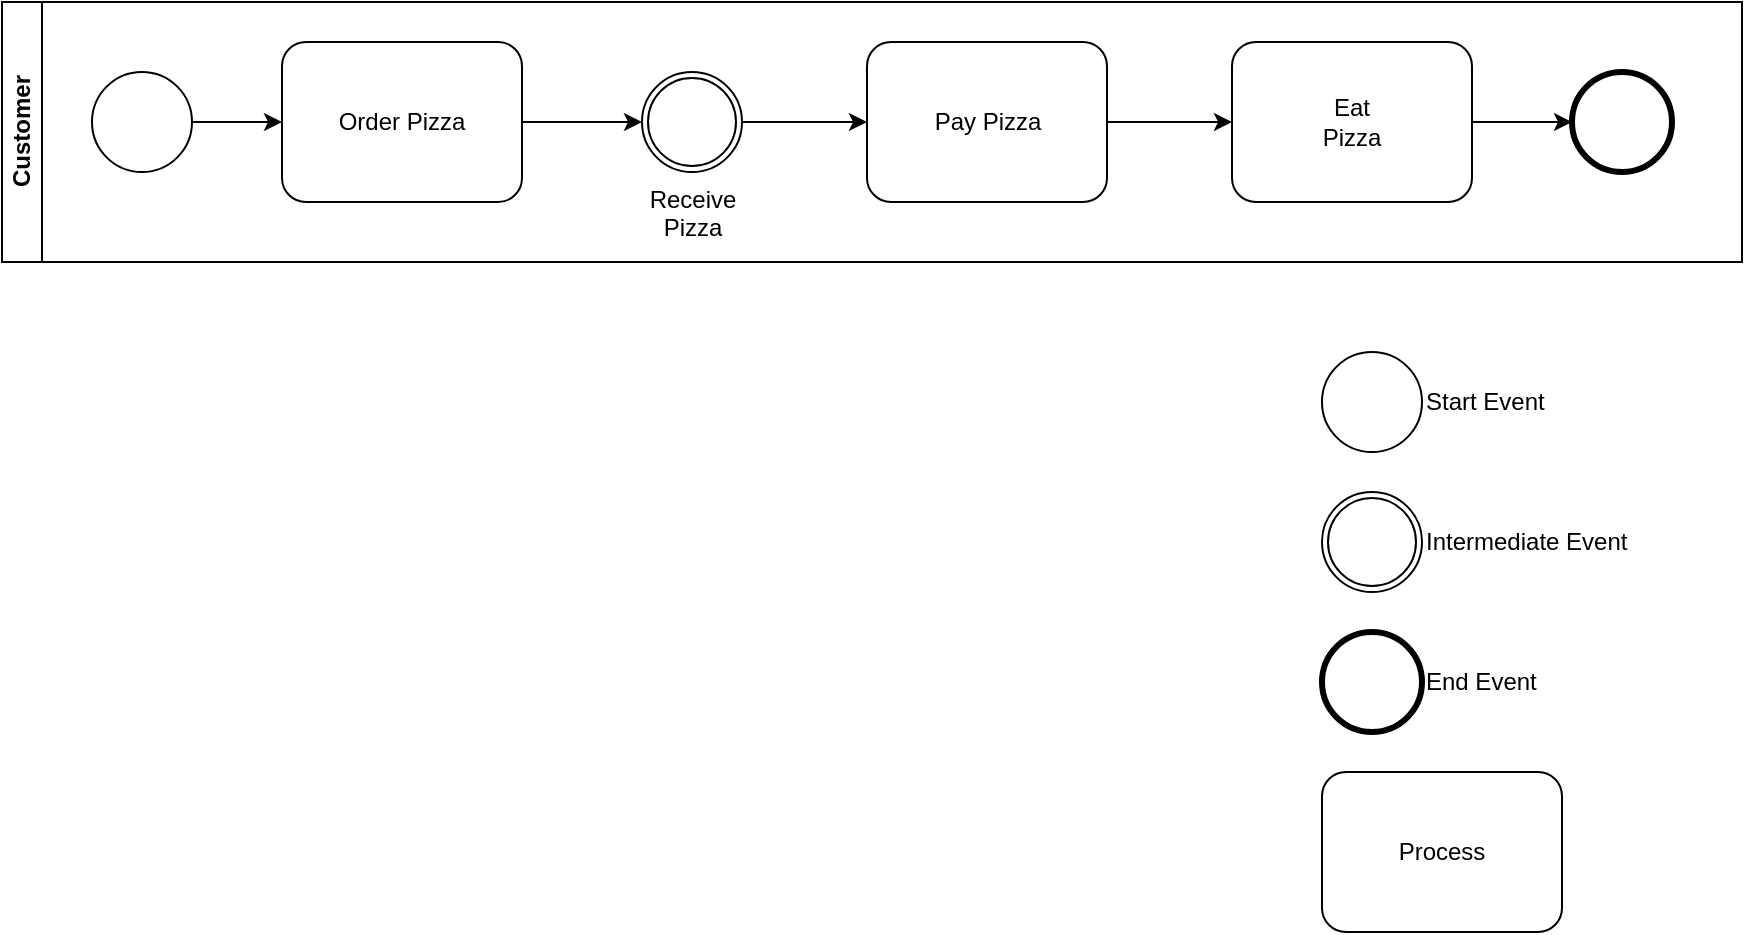 <mxfile version="10.6.0" type="github"><diagram id="xQ8ZtUvDaymU7EXOlzYD" name="BasicSyntax"><mxGraphModel dx="1394" dy="913" grid="1" gridSize="10" guides="1" tooltips="1" connect="1" arrows="1" fold="1" page="1" pageScale="1" pageWidth="850" pageHeight="1100" math="0" shadow="0"><root><mxCell id="0"/><mxCell id="1" parent="0"/><mxCell id="lciNxBYPN00ir4NwU8if-13" value="Start Event" style="shape=mxgraph.bpmn.shape;html=1;verticalLabelPosition=middle;labelBackgroundColor=#ffffff;verticalAlign=middle;align=left;perimeter=ellipsePerimeter;outlineConnect=0;outline=standard;symbol=general;labelPosition=right;" parent="1" vertex="1"><mxGeometry x="690" y="410" width="50" height="50" as="geometry"/></mxCell><mxCell id="lciNxBYPN00ir4NwU8if-14" value="&lt;div&gt;Intermediate Event&lt;/div&gt;" style="shape=mxgraph.bpmn.shape;html=1;verticalLabelPosition=middle;labelBackgroundColor=#ffffff;verticalAlign=middle;align=left;perimeter=ellipsePerimeter;outlineConnect=0;outline=throwing;symbol=general;labelPosition=right;" parent="1" vertex="1"><mxGeometry x="690" y="480" width="50" height="50" as="geometry"/></mxCell><mxCell id="lciNxBYPN00ir4NwU8if-15" value="End Event" style="shape=mxgraph.bpmn.shape;html=1;verticalLabelPosition=middle;labelBackgroundColor=#ffffff;verticalAlign=middle;align=left;perimeter=ellipsePerimeter;outlineConnect=0;outline=end;symbol=general;labelPosition=right;" parent="1" vertex="1"><mxGeometry x="690" y="550" width="50" height="50" as="geometry"/></mxCell><mxCell id="lciNxBYPN00ir4NwU8if-16" value="Process" style="shape=ext;rounded=1;html=1;whiteSpace=wrap;" parent="1" vertex="1"><mxGeometry x="690" y="620" width="120" height="80" as="geometry"/></mxCell><mxCell id="TvgB_l5U_Ius7LtuJBuW-1" value="Customer" style="swimlane;html=1;horizontal=0;startSize=20;fontSize=12;" vertex="1" parent="1"><mxGeometry x="30" y="235" width="870" height="130" as="geometry"/></mxCell><mxCell id="lciNxBYPN00ir4NwU8if-2" value="" style="shape=mxgraph.bpmn.shape;html=1;verticalLabelPosition=bottom;labelBackgroundColor=#ffffff;verticalAlign=top;align=center;perimeter=ellipsePerimeter;outlineConnect=0;outline=standard;symbol=general;" parent="TvgB_l5U_Ius7LtuJBuW-1" vertex="1"><mxGeometry x="45" y="35" width="50" height="50" as="geometry"/></mxCell><mxCell id="lciNxBYPN00ir4NwU8if-6" value="" style="shape=mxgraph.bpmn.shape;html=1;verticalLabelPosition=bottom;labelBackgroundColor=#ffffff;verticalAlign=top;align=center;perimeter=ellipsePerimeter;outlineConnect=0;outline=end;symbol=general;" parent="TvgB_l5U_Ius7LtuJBuW-1" vertex="1"><mxGeometry x="785" y="35" width="50" height="50" as="geometry"/></mxCell><mxCell id="lciNxBYPN00ir4NwU8if-11" value="&lt;div&gt;Receive&lt;/div&gt;&lt;div&gt;Pizza&lt;br&gt;&lt;/div&gt;" style="shape=mxgraph.bpmn.shape;html=1;verticalLabelPosition=bottom;labelBackgroundColor=#ffffff;verticalAlign=top;align=center;perimeter=ellipsePerimeter;outlineConnect=0;outline=throwing;symbol=general;" parent="TvgB_l5U_Ius7LtuJBuW-1" vertex="1"><mxGeometry x="320" y="35" width="50" height="50" as="geometry"/></mxCell><mxCell id="lciNxBYPN00ir4NwU8if-4" value="Pay Pizza" style="shape=ext;rounded=1;html=1;whiteSpace=wrap;" parent="TvgB_l5U_Ius7LtuJBuW-1" vertex="1"><mxGeometry x="432.5" y="20" width="120" height="80" as="geometry"/></mxCell><mxCell id="lciNxBYPN00ir4NwU8if-8" value="" style="edgeStyle=orthogonalEdgeStyle;rounded=0;orthogonalLoop=1;jettySize=auto;html=1;" parent="TvgB_l5U_Ius7LtuJBuW-1" source="lciNxBYPN00ir4NwU8if-11" target="lciNxBYPN00ir4NwU8if-4" edge="1"><mxGeometry relative="1" as="geometry"/></mxCell><mxCell id="lciNxBYPN00ir4NwU8if-5" value="&lt;div&gt;Eat&lt;/div&gt;&lt;div&gt;Pizza&lt;br&gt;&lt;/div&gt;" style="shape=ext;rounded=1;html=1;whiteSpace=wrap;" parent="TvgB_l5U_Ius7LtuJBuW-1" vertex="1"><mxGeometry x="615" y="20" width="120" height="80" as="geometry"/></mxCell><mxCell id="lciNxBYPN00ir4NwU8if-10" value="" style="edgeStyle=orthogonalEdgeStyle;rounded=0;orthogonalLoop=1;jettySize=auto;html=1;" parent="TvgB_l5U_Ius7LtuJBuW-1" source="lciNxBYPN00ir4NwU8if-5" target="lciNxBYPN00ir4NwU8if-6" edge="1"><mxGeometry relative="1" as="geometry"/></mxCell><mxCell id="lciNxBYPN00ir4NwU8if-9" value="" style="edgeStyle=orthogonalEdgeStyle;rounded=0;orthogonalLoop=1;jettySize=auto;html=1;" parent="TvgB_l5U_Ius7LtuJBuW-1" source="lciNxBYPN00ir4NwU8if-4" target="lciNxBYPN00ir4NwU8if-5" edge="1"><mxGeometry relative="1" as="geometry"/></mxCell><mxCell id="lciNxBYPN00ir4NwU8if-3" value="Order Pizza" style="shape=ext;rounded=1;html=1;whiteSpace=wrap;" parent="TvgB_l5U_Ius7LtuJBuW-1" vertex="1"><mxGeometry x="140" y="20" width="120" height="80" as="geometry"/></mxCell><mxCell id="lciNxBYPN00ir4NwU8if-7" value="" style="edgeStyle=orthogonalEdgeStyle;rounded=0;orthogonalLoop=1;jettySize=auto;html=1;" parent="TvgB_l5U_Ius7LtuJBuW-1" source="lciNxBYPN00ir4NwU8if-2" target="lciNxBYPN00ir4NwU8if-3" edge="1"><mxGeometry relative="1" as="geometry"/></mxCell><mxCell id="lciNxBYPN00ir4NwU8if-12" value="" style="edgeStyle=orthogonalEdgeStyle;rounded=0;orthogonalLoop=1;jettySize=auto;html=1;" parent="TvgB_l5U_Ius7LtuJBuW-1" source="lciNxBYPN00ir4NwU8if-3" target="lciNxBYPN00ir4NwU8if-11" edge="1"><mxGeometry relative="1" as="geometry"/></mxCell></root></mxGraphModel></diagram><diagram id="3VFsaXiU8SyY_RpjisTN" name="Page-2"><mxGraphModel dx="1394" dy="913" grid="1" gridSize="10" guides="1" tooltips="1" connect="1" arrows="1" fold="1" page="1" pageScale="1" pageWidth="850" pageHeight="1100" math="0" shadow="0"><root><mxCell id="RhA1e2wuLf2fVvVvzito-0"/><mxCell id="RhA1e2wuLf2fVvVvzito-1" parent="RhA1e2wuLf2fVvVvzito-0"/><mxCell id="Us6casGdoqKCsbWUoZOz-0" value="Customer" style="swimlane;html=1;horizontal=0;swimlaneLine=0;" vertex="1" parent="RhA1e2wuLf2fVvVvzito-1"><mxGeometry x="60" y="260" width="850" height="120" as="geometry"/></mxCell><mxCell id="Us6casGdoqKCsbWUoZOz-1" value="" style="edgeStyle=orthogonalEdgeStyle;rounded=0;orthogonalLoop=1;jettySize=auto;html=1;" edge="1" parent="Us6casGdoqKCsbWUoZOz-0" source="Us6casGdoqKCsbWUoZOz-2" target="Us6casGdoqKCsbWUoZOz-5"><mxGeometry relative="1" as="geometry"/></mxCell><mxCell id="Us6casGdoqKCsbWUoZOz-2" value="" style="shape=mxgraph.bpmn.shape;html=1;verticalLabelPosition=bottom;labelBackgroundColor=#ffffff;verticalAlign=top;align=center;perimeter=ellipsePerimeter;outlineConnect=0;outline=standard;symbol=general;" vertex="1" parent="Us6casGdoqKCsbWUoZOz-0"><mxGeometry x="35" y="35" width="50" height="50" as="geometry"/></mxCell><mxCell id="Us6casGdoqKCsbWUoZOz-3" value="" style="edgeStyle=orthogonalEdgeStyle;rounded=0;orthogonalLoop=1;jettySize=auto;html=1;" edge="1" parent="Us6casGdoqKCsbWUoZOz-0" source="Us6casGdoqKCsbWUoZOz-11" target="Us6casGdoqKCsbWUoZOz-7"><mxGeometry relative="1" as="geometry"/></mxCell><mxCell id="Us6casGdoqKCsbWUoZOz-4" value="" style="edgeStyle=orthogonalEdgeStyle;rounded=0;orthogonalLoop=1;jettySize=auto;html=1;" edge="1" parent="Us6casGdoqKCsbWUoZOz-0" source="Us6casGdoqKCsbWUoZOz-5" target="Us6casGdoqKCsbWUoZOz-11"><mxGeometry relative="1" as="geometry"/></mxCell><mxCell id="Us6casGdoqKCsbWUoZOz-5" value="Order Pizza" style="shape=ext;rounded=1;html=1;whiteSpace=wrap;" vertex="1" parent="Us6casGdoqKCsbWUoZOz-0"><mxGeometry x="130" y="20" width="120" height="80" as="geometry"/></mxCell><mxCell id="Us6casGdoqKCsbWUoZOz-6" value="" style="edgeStyle=orthogonalEdgeStyle;rounded=0;orthogonalLoop=1;jettySize=auto;html=1;" edge="1" parent="Us6casGdoqKCsbWUoZOz-0" source="Us6casGdoqKCsbWUoZOz-7" target="Us6casGdoqKCsbWUoZOz-9"><mxGeometry relative="1" as="geometry"/></mxCell><mxCell id="Us6casGdoqKCsbWUoZOz-7" value="Pay Pizza" style="shape=ext;rounded=1;html=1;whiteSpace=wrap;" vertex="1" parent="Us6casGdoqKCsbWUoZOz-0"><mxGeometry x="422.5" y="20" width="120" height="80" as="geometry"/></mxCell><mxCell id="Us6casGdoqKCsbWUoZOz-8" value="" style="edgeStyle=orthogonalEdgeStyle;rounded=0;orthogonalLoop=1;jettySize=auto;html=1;" edge="1" parent="Us6casGdoqKCsbWUoZOz-0" source="Us6casGdoqKCsbWUoZOz-9" target="Us6casGdoqKCsbWUoZOz-10"><mxGeometry relative="1" as="geometry"/></mxCell><mxCell id="Us6casGdoqKCsbWUoZOz-9" value="&lt;div&gt;Eat&lt;/div&gt;&lt;div&gt;Pizza&lt;br&gt;&lt;/div&gt;" style="shape=ext;rounded=1;html=1;whiteSpace=wrap;" vertex="1" parent="Us6casGdoqKCsbWUoZOz-0"><mxGeometry x="605" y="20" width="120" height="80" as="geometry"/></mxCell><mxCell id="Us6casGdoqKCsbWUoZOz-10" value="" style="shape=mxgraph.bpmn.shape;html=1;verticalLabelPosition=bottom;labelBackgroundColor=#ffffff;verticalAlign=top;align=center;perimeter=ellipsePerimeter;outlineConnect=0;outline=end;symbol=general;" vertex="1" parent="Us6casGdoqKCsbWUoZOz-0"><mxGeometry x="775" y="35" width="50" height="50" as="geometry"/></mxCell><mxCell id="Us6casGdoqKCsbWUoZOz-11" value="&lt;div&gt;Receive&lt;/div&gt;&lt;div&gt;Pizza&lt;br&gt;&lt;/div&gt;" style="shape=mxgraph.bpmn.shape;html=1;verticalLabelPosition=bottom;labelBackgroundColor=#ffffff;verticalAlign=top;align=center;perimeter=ellipsePerimeter;outlineConnect=0;outline=throwing;symbol=general;" vertex="1" parent="Us6casGdoqKCsbWUoZOz-0"><mxGeometry x="310" y="35" width="50" height="50" as="geometry"/></mxCell></root></mxGraphModel></diagram></mxfile>